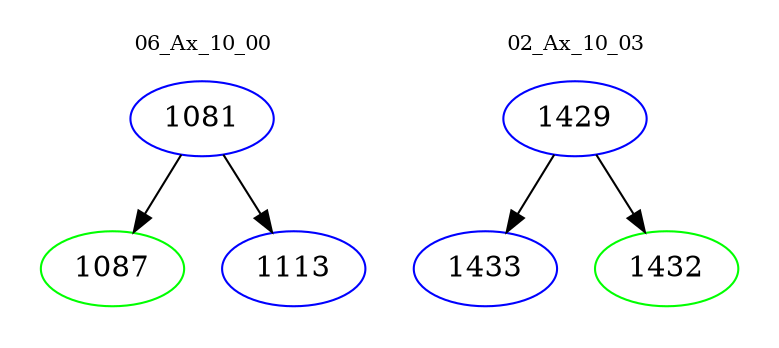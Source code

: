 digraph{
subgraph cluster_0 {
color = white
label = "06_Ax_10_00";
fontsize=10;
T0_1081 [label="1081", color="blue"]
T0_1081 -> T0_1087 [color="black"]
T0_1087 [label="1087", color="green"]
T0_1081 -> T0_1113 [color="black"]
T0_1113 [label="1113", color="blue"]
}
subgraph cluster_1 {
color = white
label = "02_Ax_10_03";
fontsize=10;
T1_1429 [label="1429", color="blue"]
T1_1429 -> T1_1433 [color="black"]
T1_1433 [label="1433", color="blue"]
T1_1429 -> T1_1432 [color="black"]
T1_1432 [label="1432", color="green"]
}
}
